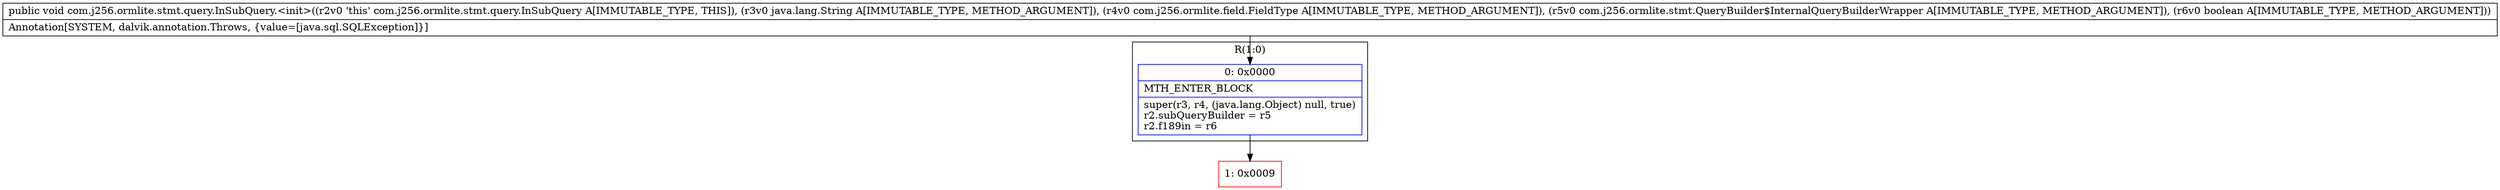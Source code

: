 digraph "CFG forcom.j256.ormlite.stmt.query.InSubQuery.\<init\>(Ljava\/lang\/String;Lcom\/j256\/ormlite\/field\/FieldType;Lcom\/j256\/ormlite\/stmt\/QueryBuilder$InternalQueryBuilderWrapper;Z)V" {
subgraph cluster_Region_1352884374 {
label = "R(1:0)";
node [shape=record,color=blue];
Node_0 [shape=record,label="{0\:\ 0x0000|MTH_ENTER_BLOCK\l|super(r3, r4, (java.lang.Object) null, true)\lr2.subQueryBuilder = r5\lr2.f189in = r6\l}"];
}
Node_1 [shape=record,color=red,label="{1\:\ 0x0009}"];
MethodNode[shape=record,label="{public void com.j256.ormlite.stmt.query.InSubQuery.\<init\>((r2v0 'this' com.j256.ormlite.stmt.query.InSubQuery A[IMMUTABLE_TYPE, THIS]), (r3v0 java.lang.String A[IMMUTABLE_TYPE, METHOD_ARGUMENT]), (r4v0 com.j256.ormlite.field.FieldType A[IMMUTABLE_TYPE, METHOD_ARGUMENT]), (r5v0 com.j256.ormlite.stmt.QueryBuilder$InternalQueryBuilderWrapper A[IMMUTABLE_TYPE, METHOD_ARGUMENT]), (r6v0 boolean A[IMMUTABLE_TYPE, METHOD_ARGUMENT]))  | Annotation[SYSTEM, dalvik.annotation.Throws, \{value=[java.sql.SQLException]\}]\l}"];
MethodNode -> Node_0;
Node_0 -> Node_1;
}

